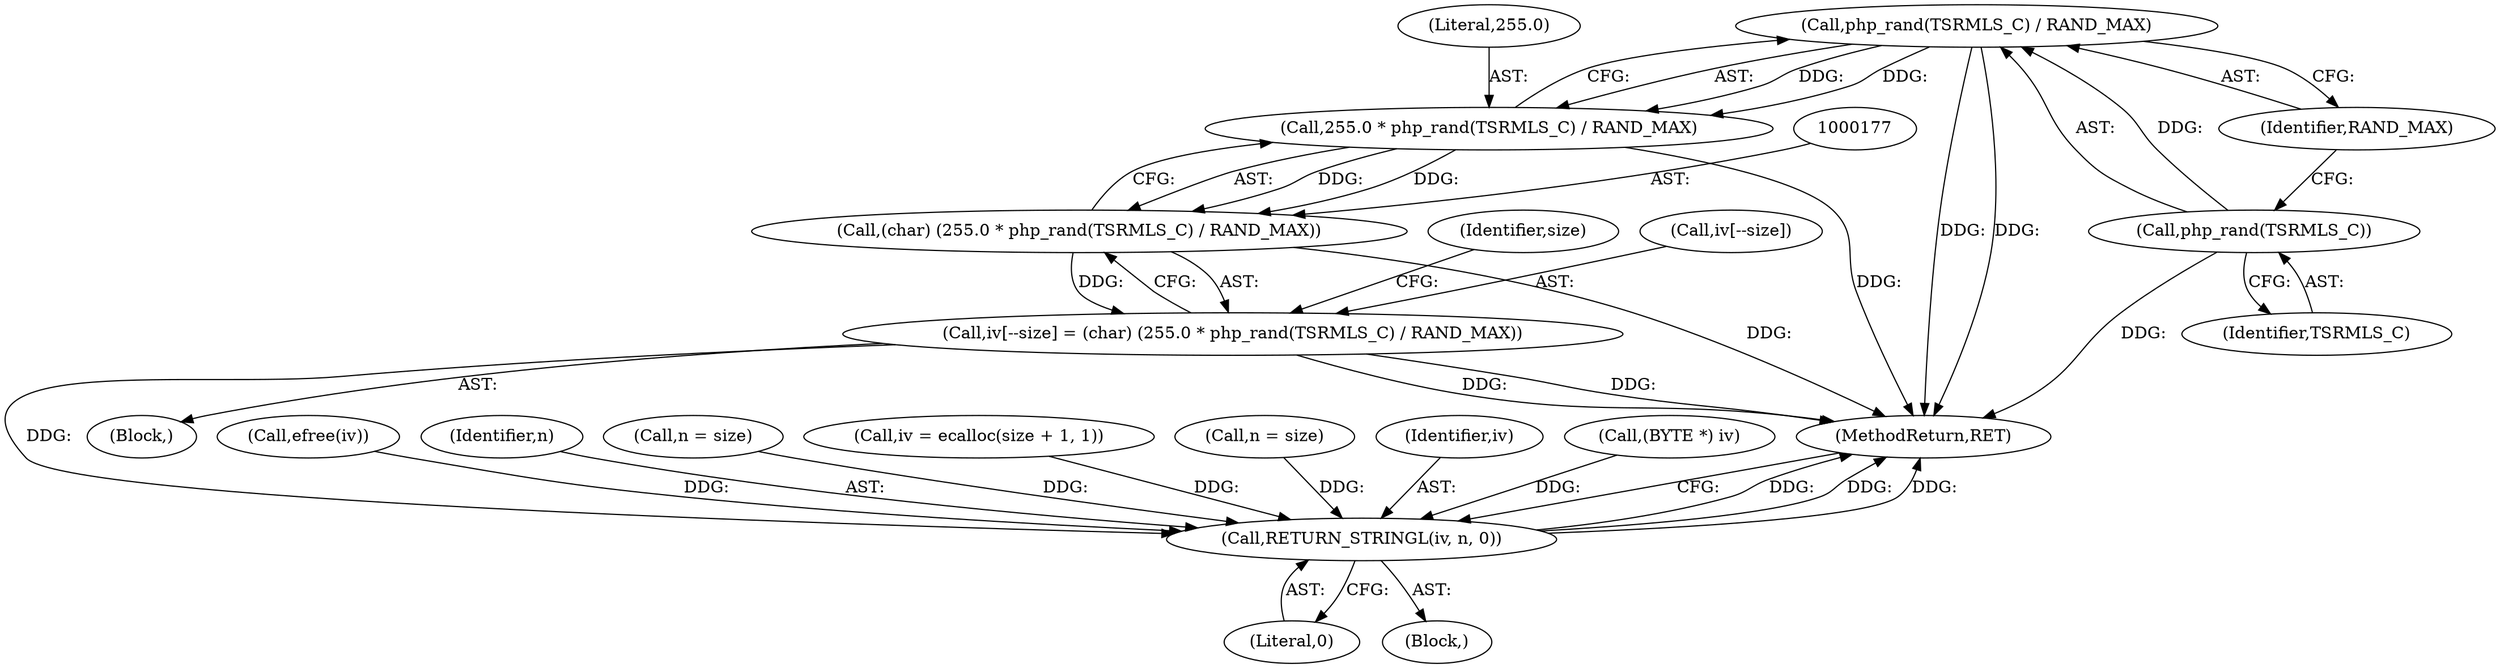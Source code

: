 digraph "0_php-src_6c5211a0cef0cc2854eaa387e0eb036e012904d0?w=1_21@API" {
"1000180" [label="(Call,php_rand(TSRMLS_C) / RAND_MAX)"];
"1000181" [label="(Call,php_rand(TSRMLS_C))"];
"1000178" [label="(Call,255.0 * php_rand(TSRMLS_C) / RAND_MAX)"];
"1000176" [label="(Call,(char) (255.0 * php_rand(TSRMLS_C) / RAND_MAX))"];
"1000171" [label="(Call,iv[--size] = (char) (255.0 * php_rand(TSRMLS_C) / RAND_MAX))"];
"1000184" [label="(Call,RETURN_STRINGL(iv, n, 0))"];
"1000178" [label="(Call,255.0 * php_rand(TSRMLS_C) / RAND_MAX)"];
"1000171" [label="(Call,iv[--size] = (char) (255.0 * php_rand(TSRMLS_C) / RAND_MAX))"];
"1000157" [label="(Call,efree(iv))"];
"1000186" [label="(Identifier,n)"];
"1000160" [label="(Call,n = size)"];
"1000169" [label="(Identifier,size)"];
"1000170" [label="(Block,)"];
"1000182" [label="(Identifier,TSRMLS_C)"];
"1000180" [label="(Call,php_rand(TSRMLS_C) / RAND_MAX)"];
"1000187" [label="(Literal,0)"];
"1000126" [label="(Call,iv = ecalloc(size + 1, 1))"];
"1000165" [label="(Call,n = size)"];
"1000188" [label="(MethodReturn,RET)"];
"1000184" [label="(Call,RETURN_STRINGL(iv, n, 0))"];
"1000183" [label="(Identifier,RAND_MAX)"];
"1000179" [label="(Literal,255.0)"];
"1000181" [label="(Call,php_rand(TSRMLS_C))"];
"1000176" [label="(Call,(char) (255.0 * php_rand(TSRMLS_C) / RAND_MAX))"];
"1000185" [label="(Identifier,iv)"];
"1000103" [label="(Block,)"];
"1000172" [label="(Call,iv[--size])"];
"1000145" [label="(Call,(BYTE *) iv)"];
"1000180" -> "1000178"  [label="AST: "];
"1000180" -> "1000183"  [label="CFG: "];
"1000181" -> "1000180"  [label="AST: "];
"1000183" -> "1000180"  [label="AST: "];
"1000178" -> "1000180"  [label="CFG: "];
"1000180" -> "1000188"  [label="DDG: "];
"1000180" -> "1000188"  [label="DDG: "];
"1000180" -> "1000178"  [label="DDG: "];
"1000180" -> "1000178"  [label="DDG: "];
"1000181" -> "1000180"  [label="DDG: "];
"1000181" -> "1000182"  [label="CFG: "];
"1000182" -> "1000181"  [label="AST: "];
"1000183" -> "1000181"  [label="CFG: "];
"1000181" -> "1000188"  [label="DDG: "];
"1000178" -> "1000176"  [label="AST: "];
"1000179" -> "1000178"  [label="AST: "];
"1000176" -> "1000178"  [label="CFG: "];
"1000178" -> "1000188"  [label="DDG: "];
"1000178" -> "1000176"  [label="DDG: "];
"1000178" -> "1000176"  [label="DDG: "];
"1000176" -> "1000171"  [label="AST: "];
"1000177" -> "1000176"  [label="AST: "];
"1000171" -> "1000176"  [label="CFG: "];
"1000176" -> "1000188"  [label="DDG: "];
"1000176" -> "1000171"  [label="DDG: "];
"1000171" -> "1000170"  [label="AST: "];
"1000172" -> "1000171"  [label="AST: "];
"1000169" -> "1000171"  [label="CFG: "];
"1000171" -> "1000188"  [label="DDG: "];
"1000171" -> "1000188"  [label="DDG: "];
"1000171" -> "1000184"  [label="DDG: "];
"1000184" -> "1000103"  [label="AST: "];
"1000184" -> "1000187"  [label="CFG: "];
"1000185" -> "1000184"  [label="AST: "];
"1000186" -> "1000184"  [label="AST: "];
"1000187" -> "1000184"  [label="AST: "];
"1000188" -> "1000184"  [label="CFG: "];
"1000184" -> "1000188"  [label="DDG: "];
"1000184" -> "1000188"  [label="DDG: "];
"1000184" -> "1000188"  [label="DDG: "];
"1000157" -> "1000184"  [label="DDG: "];
"1000126" -> "1000184"  [label="DDG: "];
"1000145" -> "1000184"  [label="DDG: "];
"1000165" -> "1000184"  [label="DDG: "];
"1000160" -> "1000184"  [label="DDG: "];
}

